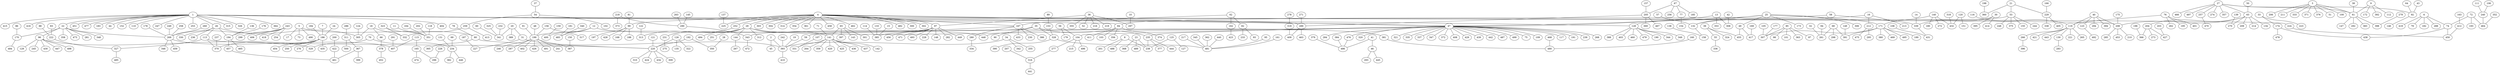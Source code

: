 graph arbol_BFS_G_1 {
    1;
    22;
    26;
    44;
    47;
    84;
    110;
    128;
    152;
    183;
    208;
    224;
    247;
    253;
    315;
    326;
    364;
    404;
    415;
    416;
    451;
    477;
    96;
    170;
    269;
    281;
    348;
    358;
    473;
    113;
    194;
    236;
    305;
    330;
    4;
    13;
    25;
    59;
    75;
    104;
    109;
    117;
    191;
    235;
    239;
    268;
    284;
    320;
    321;
    335;
    337;
    347;
    372;
    408;
    429;
    439;
    442;
    448;
    476;
    487;
    499;
    58;
    103;
    356;
    374;
    411;
    53;
    190;
    344;
    349;
    388;
    403;
    460;
    479;
    40;
    63;
    175;
    210;
    285;
    453;
    450;
    129;
    245;
    329;
    430;
    447;
    498;
    86;
    484;
    178;
    243;
    249;
    258;
    260;
    346;
    407;
    459;
    220;
    327;
    370;
    136;
    176;
    457;
    465;
    18;
    124;
    29;
    97;
    99;
    167;
    225;
    252;
    289;
    300;
    302;
    303;
    304;
    314;
    354;
    361;
    458;
    462;
    482;
    308;
    353;
    49;
    132;
    171;
    173;
    306;
    393;
    56;
    215;
    277;
    496;
    35;
    238;
    377;
    444;
    12;
    486;
    339;
    21;
    155;
    244;
    248;
    375;
    119;
    123;
    294;
    394;
    27;
    50;
    134;
    204;
    209;
    214;
    270;
    74;
    412;
    70;
    254;
    299;
    406;
    418;
    115;
    291;
    80;
    121;
    126;
    192;
    309;
    310;
    424;
    434;
    222;
    485;
    186;
    237;
    461;
    66;
    332;
    141;
    144;
    231;
    251;
    312;
    381;
    494;
    36;
    148;
    199;
    228;
    282;
    449;
    456;
    471;
    493;
    81;
    168;
    188;
    197;
    428;
    62;
    230;
    280;
    385;
    386;
    433;
    137;
    313;
    205;
    271;
    409;
    463;
    42;
    417;
    455;
    16;
    57;
    158;
    140;
    189;
    307;
    380;
    391;
    469;
    495;
    2;
    19;
    31;
    34;
    242;
    410;
    179;
    316;
    90;
    328;
    343;
    8;
    23;
    125;
    400;
    483;
    41;
    379;
    384;
    14;
    30;
    431;
    229;
    360;
    76;
    116;
    130;
    221;
    265;
    266;
    421;
    443;
    492;
    61;
    92;
    257;
    274;
    357;
    466;
    497;
    273;
    366;
    427;
    139;
    6;
    72;
    438;
    163;
    234;
    165;
    5;
    78;
    365;
    135;
    322;
    350;
    83;
    88;
    7;
    24;
    184;
    250;
    276;
    435;
    454;
    367;
    422;
    378;
    259;
    323;
    65;
    71;
    142;
    264;
    331;
    359;
    420;
    425;
    436;
    437;
    267;
    275;
    480;
    52;
    216;
    219;
    297;
    355;
    48;
    91;
    156;
    241;
    246;
    287;
    387;
    402;
    426;
    491;
    82;
    162;
    334;
    15;
    114;
    133;
    122;
    67;
    157;
    369;
    467;
    319;
    169;
    39;
    212;
    213;
    138;
    180;
    272;
    432;
    85;
    105;
    177;
    68;
    149;
    45;
    20;
    227;
    255;
    342;
    207;
    441;
    153;
    390;
    481;
    290;
    472;
    201;
    488;
    368;
    489;
    127;
    159;
    181;
    340;
    46;
    395;
    414;
    108;
    166;
    338;
    405;
    198;
    195;
    262;
    401;
    283;
    396;
    3;
    9;
    38;
    147;
    292;
    383;
    398;
    43;
    64;
    146;
    470;
    196;
    203;
    79;
    182;
    288;
    419;
    193;
    464;
    174;
    69;
    131;
    382;
    446;
    296;
    474;
    17;
    73;
    490;
    28;
    311;
    399;
    200;
    452;
    54;
    413;
    351;
    143;
    301;
    397;
    107;
    160;
    468;
    10;
    317;
    150;
    93;
    233;
    423;
    77;
    185;
    256;
    278;
    55;
    324;
    295;
    475;
    120;
    318;
    87;
    98;
    101;
    363;
    261;
    298;
    341;
    389;
    187;
    89;
    95;
    161;
    217;
    345;
    362;
    440;
    145;
    218;
    263;
    293;
    445;
    51;
    100;
    206;
    211;
    333;
    371;
    376;
    112;
    172;
    392;
    279;
    240;
    352;
    33;
    478;
    226;
    286;
    500;
    37;
    102;
    11;
    118;
    164;
    202;
    154;
    336;
    151;
    32;
    94;
    60;
    232;
    325;
    373;
    106;
    111;
    223;
    1 -- 22;
    1 -- 26;
    1 -- 44;
    1 -- 47;
    1 -- 84;
    1 -- 110;
    1 -- 128;
    1 -- 152;
    1 -- 183;
    1 -- 208;
    1 -- 224;
    1 -- 247;
    1 -- 253;
    1 -- 315;
    1 -- 326;
    1 -- 364;
    1 -- 404;
    1 -- 415;
    1 -- 416;
    1 -- 451;
    1 -- 477;
    22 -- 96;
    22 -- 170;
    22 -- 269;
    22 -- 281;
    22 -- 348;
    22 -- 358;
    22 -- 473;
    26 -- 113;
    26 -- 194;
    26 -- 236;
    26 -- 305;
    26 -- 330;
    4 -- 47;
    13 -- 47;
    25 -- 47;
    47 -- 59;
    47 -- 75;
    47 -- 104;
    47 -- 109;
    47 -- 117;
    47 -- 191;
    47 -- 235;
    47 -- 239;
    47 -- 268;
    47 -- 284;
    47 -- 320;
    47 -- 321;
    47 -- 335;
    47 -- 337;
    47 -- 347;
    47 -- 372;
    47 -- 408;
    47 -- 429;
    47 -- 439;
    47 -- 442;
    47 -- 448;
    47 -- 476;
    47 -- 487;
    47 -- 499;
    58 -- 84;
    84 -- 103;
    84 -- 356;
    84 -- 374;
    84 -- 411;
    53 -- 128;
    128 -- 190;
    128 -- 344;
    128 -- 349;
    128 -- 388;
    128 -- 403;
    128 -- 460;
    128 -- 479;
    40 -- 208;
    63 -- 208;
    175 -- 208;
    208 -- 210;
    208 -- 285;
    208 -- 453;
    224 -- 450;
    96 -- 129;
    96 -- 245;
    96 -- 329;
    96 -- 430;
    96 -- 447;
    96 -- 498;
    86 -- 170;
    170 -- 484;
    178 -- 269;
    243 -- 269;
    249 -- 269;
    258 -- 269;
    260 -- 269;
    269 -- 346;
    269 -- 407;
    269 -- 459;
    113 -- 220;
    113 -- 327;
    113 -- 370;
    136 -- 194;
    176 -- 194;
    194 -- 457;
    194 -- 465;
    18 -- 305;
    124 -- 305;
    4 -- 29;
    4 -- 97;
    4 -- 99;
    4 -- 167;
    4 -- 225;
    4 -- 252;
    4 -- 289;
    4 -- 300;
    4 -- 302;
    4 -- 303;
    4 -- 304;
    4 -- 314;
    4 -- 354;
    4 -- 361;
    4 -- 458;
    4 -- 462;
    4 -- 482;
    13 -- 308;
    13 -- 353;
    25 -- 49;
    25 -- 132;
    25 -- 171;
    25 -- 173;
    25 -- 306;
    59 -- 393;
    56 -- 104;
    104 -- 215;
    104 -- 277;
    104 -- 496;
    35 -- 235;
    235 -- 238;
    235 -- 377;
    235 -- 444;
    12 -- 448;
    476 -- 486;
    58 -- 339;
    21 -- 53;
    53 -- 155;
    53 -- 244;
    53 -- 248;
    53 -- 375;
    40 -- 119;
    40 -- 123;
    40 -- 294;
    40 -- 394;
    27 -- 63;
    50 -- 63;
    63 -- 134;
    63 -- 204;
    63 -- 209;
    63 -- 214;
    63 -- 270;
    74 -- 450;
    412 -- 450;
    70 -- 329;
    243 -- 254;
    243 -- 299;
    243 -- 406;
    243 -- 418;
    115 -- 407;
    291 -- 407;
    80 -- 220;
    121 -- 220;
    126 -- 220;
    192 -- 220;
    220 -- 309;
    220 -- 310;
    220 -- 424;
    220 -- 434;
    222 -- 327;
    327 -- 485;
    186 -- 370;
    237 -- 370;
    457 -- 461;
    18 -- 66;
    18 -- 332;
    29 -- 141;
    29 -- 144;
    29 -- 231;
    29 -- 251;
    29 -- 312;
    29 -- 381;
    29 -- 494;
    36 -- 97;
    97 -- 148;
    97 -- 199;
    97 -- 228;
    97 -- 282;
    97 -- 449;
    97 -- 456;
    97 -- 471;
    97 -- 493;
    81 -- 99;
    99 -- 168;
    99 -- 188;
    99 -- 197;
    99 -- 428;
    62 -- 167;
    167 -- 230;
    167 -- 280;
    167 -- 385;
    167 -- 386;
    167 -- 433;
    137 -- 225;
    252 -- 313;
    205 -- 289;
    271 -- 289;
    289 -- 409;
    289 -- 463;
    42 -- 308;
    49 -- 417;
    49 -- 455;
    16 -- 132;
    57 -- 132;
    132 -- 158;
    140 -- 171;
    171 -- 189;
    171 -- 307;
    171 -- 380;
    171 -- 391;
    171 -- 469;
    171 -- 495;
    2 -- 393;
    19 -- 393;
    31 -- 393;
    34 -- 393;
    242 -- 393;
    393 -- 410;
    56 -- 179;
    277 -- 316;
    35 -- 90;
    35 -- 328;
    35 -- 343;
    8 -- 238;
    23 -- 238;
    125 -- 238;
    12 -- 400;
    12 -- 483;
    41 -- 486;
    379 -- 486;
    384 -- 486;
    14 -- 339;
    30 -- 339;
    339 -- 431;
    21 -- 229;
    21 -- 360;
    76 -- 119;
    116 -- 119;
    119 -- 130;
    119 -- 221;
    119 -- 265;
    119 -- 266;
    119 -- 421;
    119 -- 443;
    123 -- 492;
    27 -- 61;
    27 -- 92;
    27 -- 257;
    27 -- 274;
    27 -- 357;
    27 -- 466;
    27 -- 497;
    204 -- 273;
    204 -- 366;
    204 -- 427;
    139 -- 270;
    6 -- 74;
    72 -- 74;
    74 -- 438;
    163 -- 412;
    70 -- 234;
    115 -- 165;
    5 -- 80;
    78 -- 80;
    80 -- 365;
    126 -- 135;
    126 -- 322;
    192 -- 350;
    83 -- 222;
    88 -- 222;
    7 -- 186;
    24 -- 186;
    184 -- 186;
    186 -- 250;
    186 -- 276;
    186 -- 435;
    186 -- 454;
    367 -- 461;
    422 -- 461;
    66 -- 378;
    259 -- 332;
    323 -- 332;
    65 -- 141;
    71 -- 141;
    141 -- 142;
    141 -- 264;
    141 -- 331;
    141 -- 359;
    141 -- 420;
    141 -- 425;
    141 -- 436;
    141 -- 437;
    144 -- 267;
    231 -- 275;
    381 -- 480;
    36 -- 52;
    36 -- 216;
    36 -- 219;
    36 -- 297;
    36 -- 355;
    48 -- 199;
    91 -- 199;
    156 -- 199;
    199 -- 241;
    199 -- 246;
    199 -- 287;
    199 -- 387;
    199 -- 402;
    199 -- 426;
    199 -- 491;
    62 -- 82;
    62 -- 162;
    280 -- 334;
    15 -- 385;
    114 -- 385;
    133 -- 385;
    122 -- 313;
    67 -- 205;
    157 -- 205;
    205 -- 369;
    205 -- 467;
    319 -- 409;
    169 -- 417;
    39 -- 455;
    16 -- 212;
    16 -- 213;
    138 -- 158;
    140 -- 180;
    140 -- 272;
    140 -- 432;
    85 -- 307;
    105 -- 307;
    177 -- 307;
    68 -- 391;
    149 -- 391;
    2 -- 45;
    20 -- 31;
    31 -- 227;
    34 -- 255;
    34 -- 342;
    207 -- 316;
    316 -- 441;
    153 -- 328;
    328 -- 390;
    328 -- 481;
    290 -- 343;
    343 -- 472;
    8 -- 201;
    8 -- 488;
    23 -- 368;
    23 -- 489;
    125 -- 127;
    159 -- 400;
    181 -- 483;
    340 -- 483;
    41 -- 46;
    30 -- 395;
    30 -- 414;
    108 -- 431;
    166 -- 229;
    229 -- 338;
    229 -- 405;
    198 -- 360;
    76 -- 195;
    76 -- 262;
    76 -- 401;
    130 -- 283;
    266 -- 396;
    3 -- 61;
    9 -- 61;
    38 -- 61;
    61 -- 147;
    61 -- 292;
    61 -- 383;
    61 -- 398;
    43 -- 92;
    64 -- 92;
    92 -- 146;
    257 -- 470;
    196 -- 366;
    203 -- 427;
    6 -- 79;
    6 -- 182;
    6 -- 288;
    6 -- 419;
    72 -- 193;
    72 -- 464;
    174 -- 438;
    69 -- 234;
    131 -- 234;
    234 -- 382;
    234 -- 446;
    165 -- 296;
    165 -- 474;
    5 -- 17;
    5 -- 73;
    5 -- 490;
    28 -- 350;
    311 -- 367;
    367 -- 399;
    200 -- 422;
    378 -- 452;
    54 -- 259;
    259 -- 413;
    323 -- 351;
    65 -- 143;
    65 -- 301;
    65 -- 397;
    107 -- 331;
    160 -- 480;
    468 -- 480;
    10 -- 297;
    156 -- 317;
    150 -- 387;
    82 -- 93;
    82 -- 233;
    162 -- 423;
    67 -- 77;
    67 -- 185;
    67 -- 256;
    278 -- 319;
    39 -- 55;
    39 -- 324;
    212 -- 295;
    212 -- 475;
    120 -- 432;
    318 -- 432;
    85 -- 87;
    85 -- 98;
    85 -- 101;
    85 -- 363;
    68 -- 261;
    68 -- 298;
    20 -- 341;
    20 -- 389;
    187 -- 227;
    89 -- 153;
    95 -- 481;
    161 -- 481;
    217 -- 481;
    345 -- 481;
    362 -- 481;
    440 -- 481;
    145 -- 290;
    218 -- 290;
    263 -- 290;
    46 -- 293;
    46 -- 445;
    3 -- 51;
    3 -- 100;
    3 -- 206;
    3 -- 211;
    3 -- 333;
    3 -- 371;
    3 -- 376;
    9 -- 112;
    9 -- 172;
    9 -- 392;
    279 -- 398;
    240 -- 464;
    352 -- 464;
    33 -- 174;
    174 -- 478;
    226 -- 296;
    286 -- 311;
    311 -- 500;
    37 -- 54;
    54 -- 102;
    11 -- 351;
    118 -- 351;
    164 -- 351;
    202 -- 351;
    77 -- 154;
    55 -- 336;
    120 -- 151;
    32 -- 261;
    94 -- 261;
    60 -- 341;
    232 -- 341;
    325 -- 341;
    218 -- 373;
    106 -- 240;
    111 -- 240;
    33 -- 223;
}